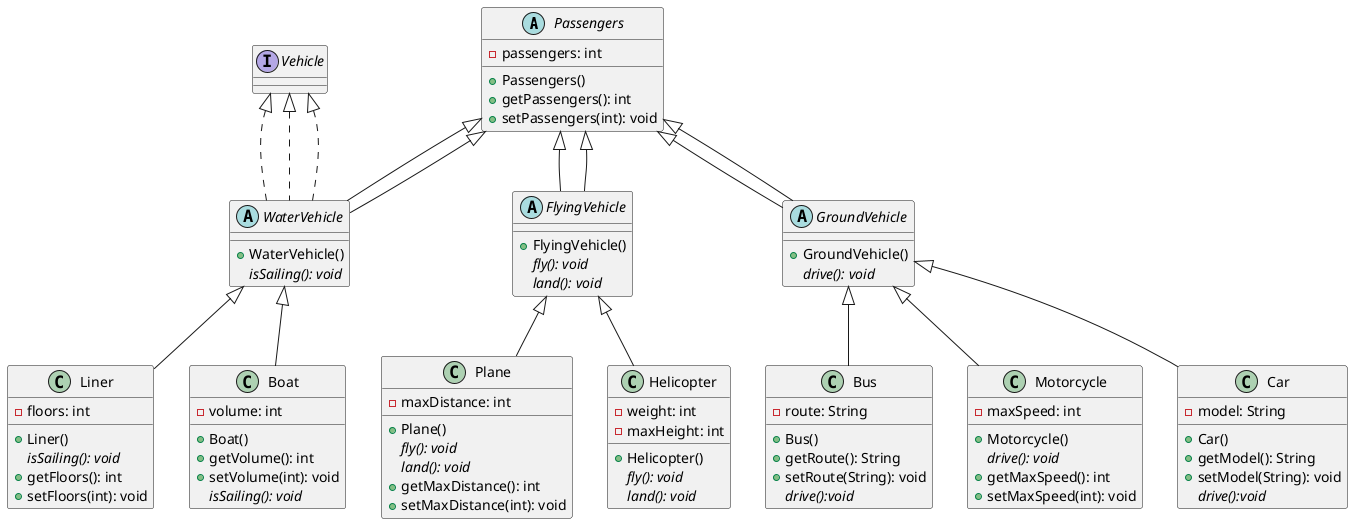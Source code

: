 @startuml
'https://plantuml.com/class-diagram

abstract class Passengers {
-passengers: int
+Passengers()
+getPassengers(): int
+setPassengers(int): void
}

interface Vehicle


abstract class WaterVehicle {
+WaterVehicle()
{abstract}isSailing(): void
}

abstract class FlyingVehicle {
+FlyingVehicle()
{abstract}fly(): void
{abstract}land(): void
}

abstract class GroundVehicle {
+GroundVehicle()
{abstract}drive(): void
}

class Liner {
-floors: int
+Liner()
{abstract}isSailing(): void
+getFloors(): int
+setFloors(int): void
}

class Boat {
-volume: int
+Boat()
+getVolume(): int
+setVolume(int): void
{abstract}isSailing(): void
}

class Plane {
-maxDistance: int
+Plane()
{abstract}fly(): void
{abstract}land(): void
+getMaxDistance(): int
+setMaxDistance(int): void
}

class Helicopter {
-weight: int
-maxHeight: int
+Helicopter()
{abstract}fly(): void
{abstract}land(): void
}

class Bus {
-route: String
+Bus()
+getRoute(): String
+setRoute(String): void
{abstract}drive():void
}

class Motorcycle {
-maxSpeed: int
+Motorcycle()
{abstract}drive(): void
+getMaxSpeed(): int
+setMaxSpeed(int): void
}

class Car {
-model: String
+Car()
+getModel(): String
+setModel(String): void
{abstract}drive():void
}

 Vehicle <|.. WaterVehicle
 Vehicle <|.. WaterVehicle
 Vehicle <|.. WaterVehicle

 Passengers <|-- WaterVehicle
 Passengers <|-- FlyingVehicle
 Passengers <|-- GroundVehicle

 Passengers <|-- WaterVehicle
 Passengers <|-- FlyingVehicle
 Passengers <|-- GroundVehicle

 WaterVehicle <|-- Liner
 WaterVehicle <|-- Boat

 FlyingVehicle <|-- Plane
 FlyingVehicle <|-- Helicopter

 GroundVehicle <|-- Bus
 GroundVehicle <|-- Motorcycle
 GroundVehicle <|-- Car